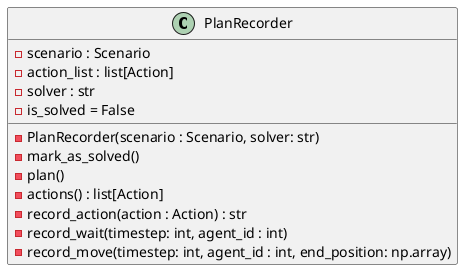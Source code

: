 @startuml

class PlanRecorder {
    - scenario : Scenario
    - action_list : list[Action]
    - solver : str
    - is_solved = False
    - PlanRecorder(scenario : Scenario, solver: str)
    - mark_as_solved()
    - plan()
    - actions() : list[Action]
    - record_action(action : Action) : str
    - record_wait(timestep: int, agent_id : int)
    - record_move(timestep: int, agent_id : int, end_position: np.array)
}

@enduml